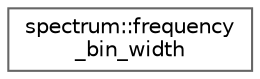 digraph "Graphical Class Hierarchy"
{
 // LATEX_PDF_SIZE
  bgcolor="transparent";
  edge [fontname=Helvetica,fontsize=10,labelfontname=Helvetica,labelfontsize=10];
  node [fontname=Helvetica,fontsize=10,shape=box,height=0.2,width=0.4];
  rankdir="LR";
  Node0 [label="spectrum::frequency\l_bin_width",height=0.2,width=0.4,color="grey40", fillcolor="white", style="filled",URL="$interfacespectrum_1_1frequency__bin__width.html",tooltip="Computes the bin width for a discrete frequency spectrum based upon the data sample rate."];
}

